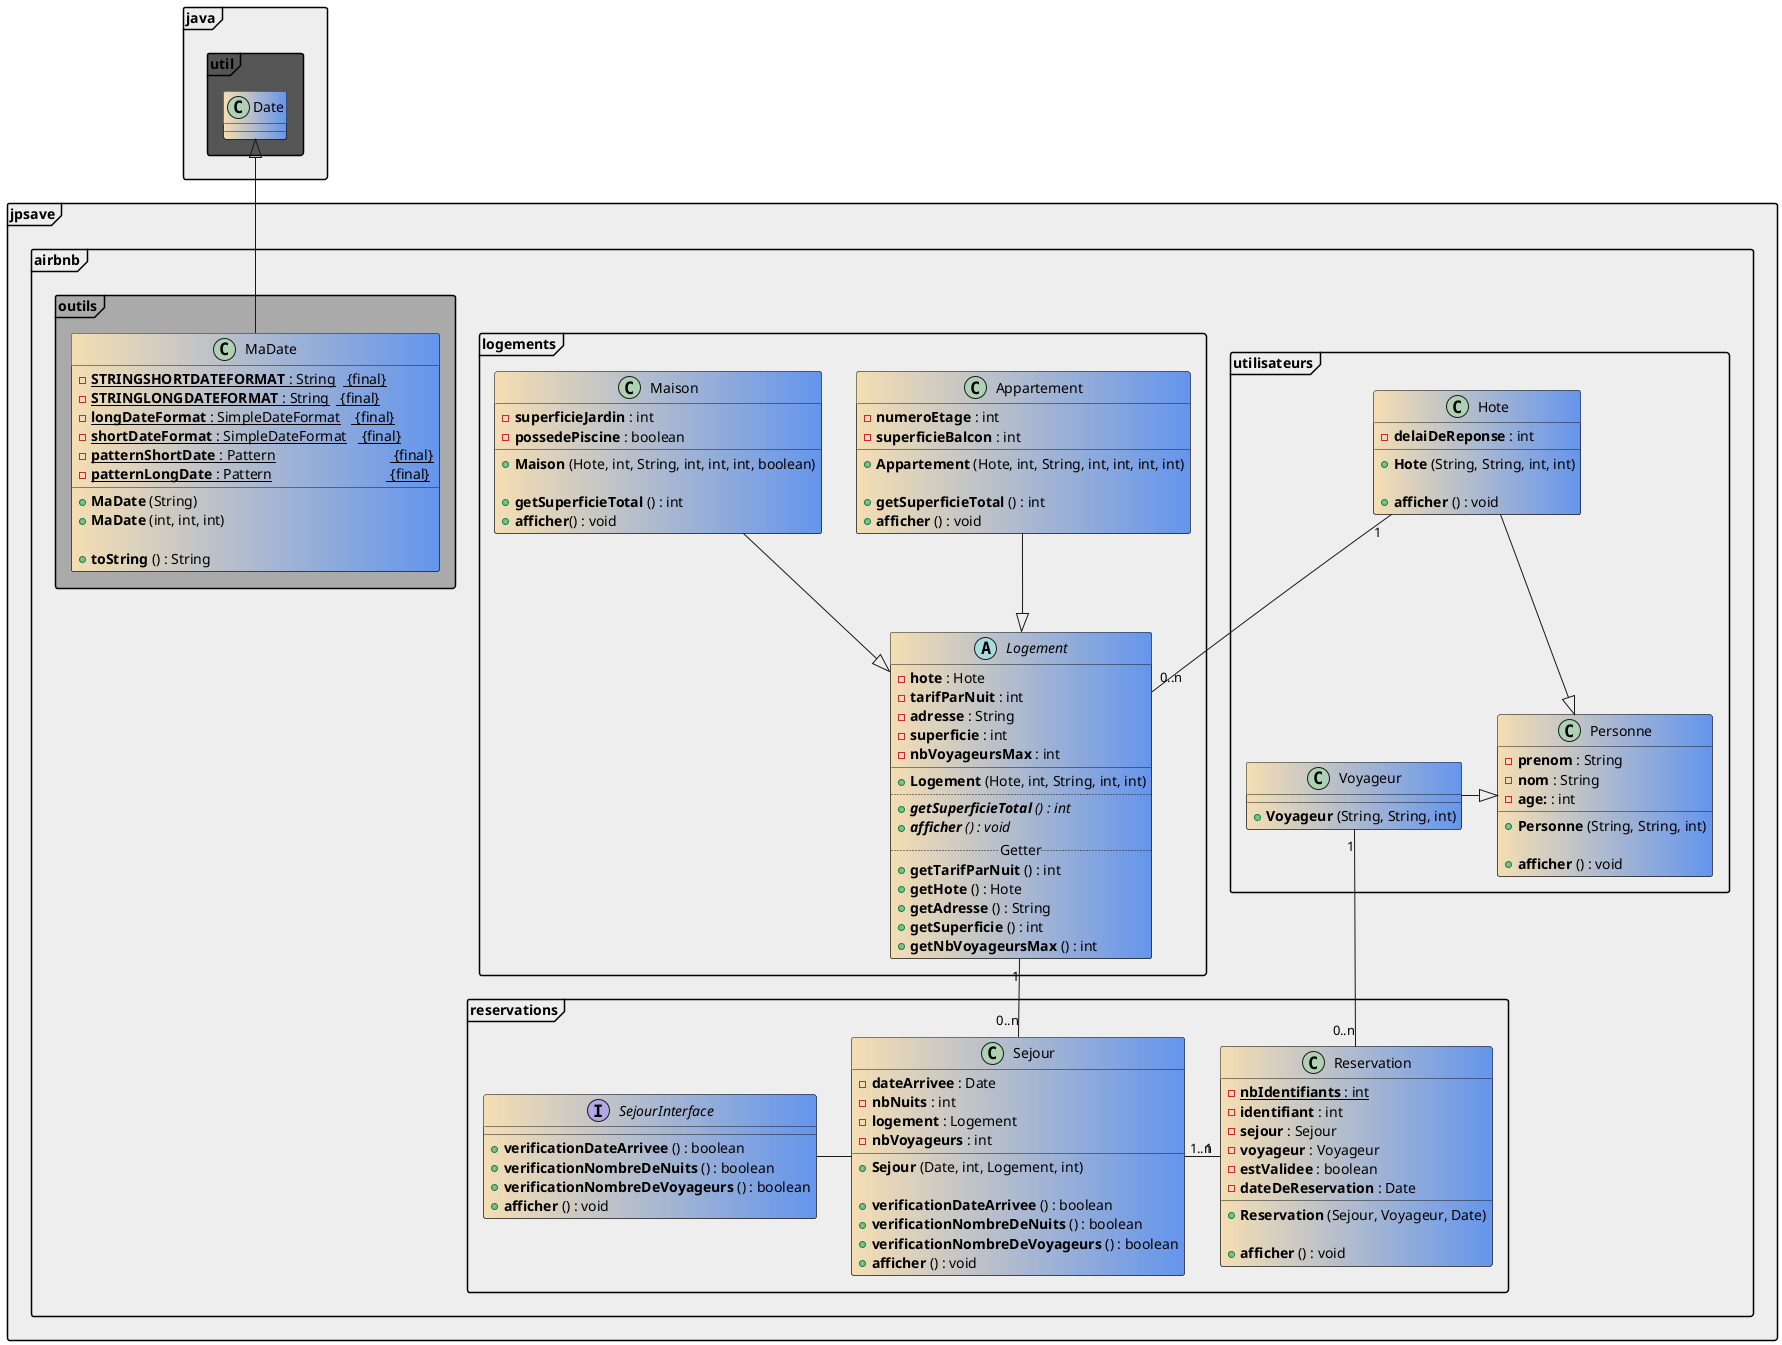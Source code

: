 @startuml

' skinparam handwritten true
'skinparam defaultFontName Droid
skinparam packageStyle frame
skinparam packageBackgroundColor #EEEEEE
skinparam classBackgroundColor Wheat|CornflowerBlue

!define FINAL &#123;final&#125;

package jpsave.airbnb.utilisateurs {
    class Personne {
        - <b>prenom</b> : String
        - <b>nom</b> : String
        - <b>age:</b> : int

        + <b>Personne</b> (String, String, int)

        + <b>afficher</b> () : void
    }
    class Hote {
        - <b>delaiDeReponse</b> : int

        + <b>Hote</b> (String, String, int, int)

        + <b>afficher</b> () : void
    }
    class Voyageur {

        + <b>Voyageur</b> (String, String, int)
    }
}
package jpsave.airbnb.logements {
    abstract class Logement {
        - <b>hote</b> : Hote
        - <b>tarifParNuit</b> : int
        - <b>adresse</b> : String
        - <b>superficie</b> : int
        - <b>nbVoyageursMax</b> : int
        __
        + <b>Logement</b> (Hote, int, String, int, int)
        ..
        + <b>{abstract}getSuperficieTotal</b> () : int
        + <b>{abstract}afficher</b> () : void
        ..Getter..
        + <b>getTarifParNuit</b> () : int
        + <b>getHote</b> () : Hote
        + <b>getAdresse</b> () : String
        + <b>getSuperficie</b> () : int
        + <b>getNbVoyageursMax</b> () : int
    }
    class Appartement {
        - <b>numeroEtage</b> : int
        - <b>superficieBalcon</b> : int

        + <b>Appartement</b> (Hote, int, String, int, int, int, int)

        + <b>getSuperficieTotal</b> () : int
        + <b>afficher</b> () : void
    }
    class Maison {
        - <b>superficieJardin</b> : int
        - <b>possedePiscine</b> : boolean

        + <b>Maison</b> (Hote, int, String, int, int, int, boolean)

        + <b>getSuperficieTotal</b> () : int
        + <b>afficher</b>() : void
    }
}
package jpsave.airbnb.reservations {
    interface SejourInterface {
        + <b>verificationDateArrivee</b> () : boolean
        + <b>verificationNombreDeNuits</b> () : boolean
        + <b>verificationNombreDeVoyageurs</b> () : boolean
        + <b>afficher</b> () : void
    }
    class Sejour {
        - <b>dateArrivee</b> : Date
        - <b>nbNuits</b> : int
        - <b>logement</b> : Logement
        - <b>nbVoyageurs</b> : int

        + <b>Sejour</b> (Date, int, Logement, int)

        + <b>verificationDateArrivee</b> () : boolean
        + <b>verificationNombreDeNuits</b> () : boolean
        + <b>verificationNombreDeVoyageurs</b> () : boolean
        + <b>afficher</b> () : void
    }
    class Reservation {
        - <b>{static}nbIdentifiants</b> : int
        - <b>identifiant</b> : int
        - <b>sejour</b> : Sejour
        - <b>voyageur</b> : Voyageur
        - <b>estValidee</b> : boolean
        - <b>dateDeReservation</b> : Date

        + <b>Reservation</b> (Sejour, Voyageur, Date)

        + <b>afficher</b> () : void
    }
}

package jpsave.airbnb.outils #AAAAAA {
    class MaDate {
        - <b>{static}STRINGSHORTDATEFORMAT</b> : String\t FINAL
        - <b>{static}STRINGLONGDATEFORMAT</b> : String\t FINAL
        - <b>{static}longDateFormat</b> : SimpleDateFormat\t FINAL
        - <b>{static}shortDateFormat</b> : SimpleDateFormat\t FINAL
        - <b>{static}patternShortDate</b> : Pattern\t\t\t\t FINAL
        - <b>{static}patternLongDate</b> : Pattern\t\t\t\t FINAL

        + <b>MaDate</b> (String)
        + <b>MaDate</b> (int, int, int)

        + <b>toString</b> () : String
    }
}
package java.util #555555 {
    class Date {}
}
Date <|-- MaDate

Hote --|>  Personne
Voyageur -|>  Personne
Maison --|>  Logement
Appartement --|>  Logement
Hote "1" -- "0..n" Logement
Voyageur "1" -- "0..n" Reservation
Logement "1" -- "0..n" Sejour
Reservation "1" - "1..n" Sejour
SejourInterface - Sejour

@enduml